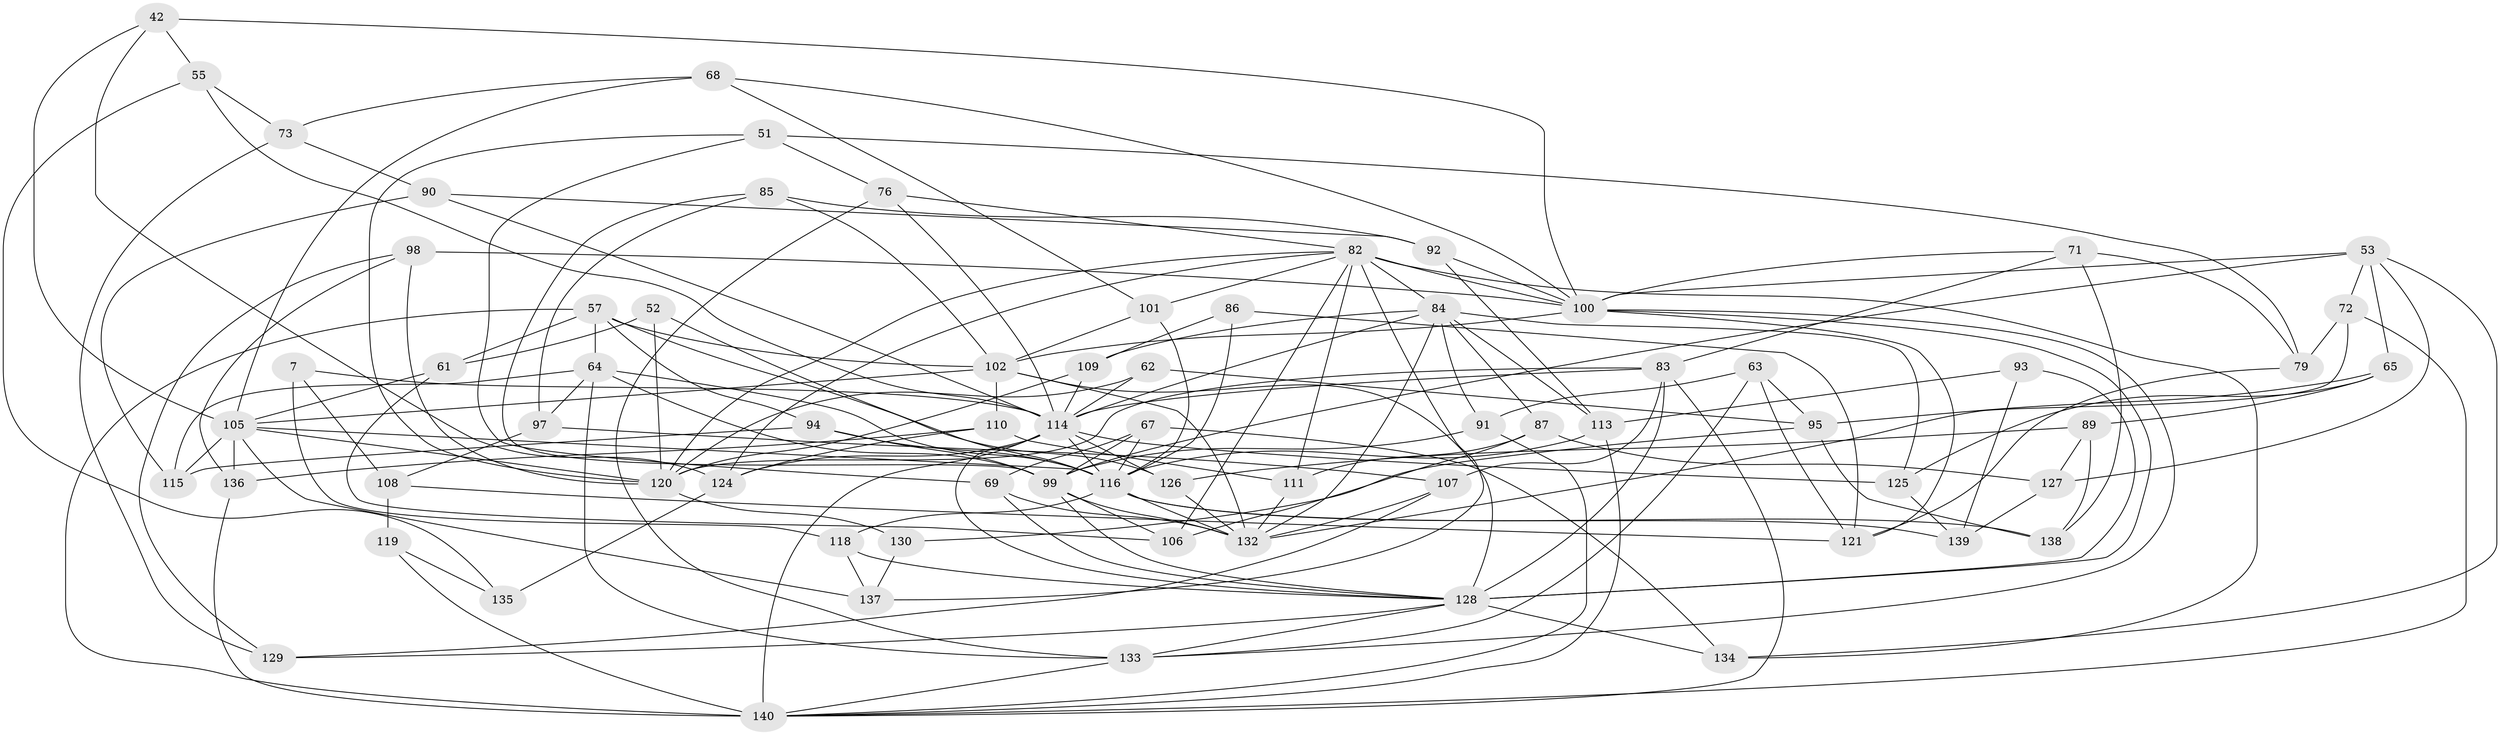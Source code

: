 // original degree distribution, {4: 1.0}
// Generated by graph-tools (version 1.1) at 2025/01/03/04/25 22:01:14]
// undirected, 70 vertices, 179 edges
graph export_dot {
graph [start="1"]
  node [color=gray90,style=filled];
  7;
  42;
  51;
  52;
  53 [super="+43"];
  55;
  57 [super="+41"];
  61;
  62;
  63;
  64 [super="+40"];
  65 [super="+1"];
  67;
  68;
  69;
  71;
  72;
  73;
  76;
  79;
  82 [super="+9+21+17+47"];
  83 [super="+74"];
  84 [super="+32"];
  85;
  86;
  87;
  89;
  90;
  91;
  92;
  93;
  94;
  95 [super="+44"];
  97;
  98;
  99 [super="+66+60"];
  100 [super="+26+78+77"];
  101 [super="+81"];
  102 [super="+24+96"];
  105 [super="+33+58+59"];
  106;
  107;
  108 [super="+70"];
  109 [super="+5"];
  110;
  111;
  113 [super="+54"];
  114 [super="+46+112"];
  115;
  116 [super="+2+49+104"];
  118 [super="+80"];
  119;
  120 [super="+6+117+22"];
  121 [super="+18"];
  124 [super="+20"];
  125;
  126;
  127;
  128 [super="+14+45+56+122+123"];
  129;
  130;
  132 [super="+16+36+131"];
  133 [super="+88"];
  134;
  135;
  136;
  137 [super="+13"];
  138;
  139;
  140 [super="+35+38+103"];
  7 -- 108 [weight=2];
  7 -- 114;
  7 -- 118;
  42 -- 55;
  42 -- 100;
  42 -- 124;
  42 -- 105;
  51 -- 79;
  51 -- 69;
  51 -- 76;
  51 -- 120;
  52 -- 120;
  52 -- 61;
  52 -- 116 [weight=2];
  53 -- 72;
  53 -- 65 [weight=2];
  53 -- 100 [weight=2];
  53 -- 99;
  53 -- 134;
  53 -- 127;
  55 -- 73;
  55 -- 135;
  55 -- 114;
  57 -- 126;
  57 -- 94;
  57 -- 102;
  57 -- 64;
  57 -- 140;
  57 -- 61;
  61 -- 106;
  61 -- 105;
  62 -- 95;
  62 -- 120;
  62 -- 114 [weight=2];
  63 -- 91;
  63 -- 121;
  63 -- 95;
  63 -- 133;
  64 -- 133 [weight=2];
  64 -- 97;
  64 -- 115;
  64 -- 116;
  64 -- 99 [weight=2];
  65 -- 125;
  65 -- 89;
  65 -- 95 [weight=2];
  67 -- 69;
  67 -- 134;
  67 -- 99;
  67 -- 116;
  68 -- 73;
  68 -- 101;
  68 -- 100;
  68 -- 105;
  69 -- 128;
  69 -- 132;
  71 -- 138;
  71 -- 79;
  71 -- 100;
  71 -- 83;
  72 -- 79;
  72 -- 140;
  72 -- 132;
  73 -- 129;
  73 -- 90;
  76 -- 82;
  76 -- 133;
  76 -- 114;
  79 -- 121;
  82 -- 106;
  82 -- 137;
  82 -- 84 [weight=2];
  82 -- 124;
  82 -- 111;
  82 -- 100 [weight=3];
  82 -- 101 [weight=2];
  82 -- 120;
  82 -- 134;
  83 -- 107;
  83 -- 120;
  83 -- 128 [weight=2];
  83 -- 140;
  83 -- 114 [weight=2];
  84 -- 113;
  84 -- 125;
  84 -- 87;
  84 -- 91;
  84 -- 109 [weight=2];
  84 -- 132;
  84 -- 114;
  85 -- 92;
  85 -- 97;
  85 -- 102;
  85 -- 99;
  86 -- 116;
  86 -- 121 [weight=2];
  86 -- 109;
  87 -- 127;
  87 -- 106;
  87 -- 111;
  89 -- 138;
  89 -- 126;
  89 -- 127;
  90 -- 115;
  90 -- 92;
  90 -- 114;
  91 -- 140;
  91 -- 99;
  92 -- 113;
  92 -- 100;
  93 -- 113 [weight=2];
  93 -- 139;
  93 -- 128;
  94 -- 115;
  94 -- 116;
  94 -- 99;
  95 -- 138;
  95 -- 130;
  97 -- 107;
  97 -- 108;
  98 -- 100;
  98 -- 136;
  98 -- 129;
  98 -- 120;
  99 -- 106;
  99 -- 132;
  99 -- 128;
  100 -- 133;
  100 -- 121;
  100 -- 102;
  100 -- 128 [weight=3];
  101 -- 102 [weight=2];
  101 -- 116;
  102 -- 110;
  102 -- 128;
  102 -- 132 [weight=2];
  102 -- 105;
  105 -- 137 [weight=2];
  105 -- 136;
  105 -- 115;
  105 -- 116;
  105 -- 120;
  107 -- 129;
  107 -- 132;
  108 -- 119 [weight=2];
  108 -- 121;
  109 -- 120 [weight=2];
  109 -- 114;
  110 -- 111;
  110 -- 136;
  110 -- 124;
  111 -- 132;
  113 -- 140;
  113 -- 116;
  114 -- 116;
  114 -- 128 [weight=2];
  114 -- 124;
  114 -- 140 [weight=2];
  114 -- 125;
  114 -- 126;
  116 -- 139;
  116 -- 118 [weight=3];
  116 -- 132;
  116 -- 138;
  118 -- 128;
  118 -- 137;
  119 -- 135;
  119 -- 140;
  120 -- 130;
  124 -- 135 [weight=2];
  125 -- 139;
  126 -- 132;
  127 -- 139;
  128 -- 134;
  128 -- 129;
  128 -- 133 [weight=2];
  130 -- 137 [weight=2];
  133 -- 140;
  136 -- 140;
}
